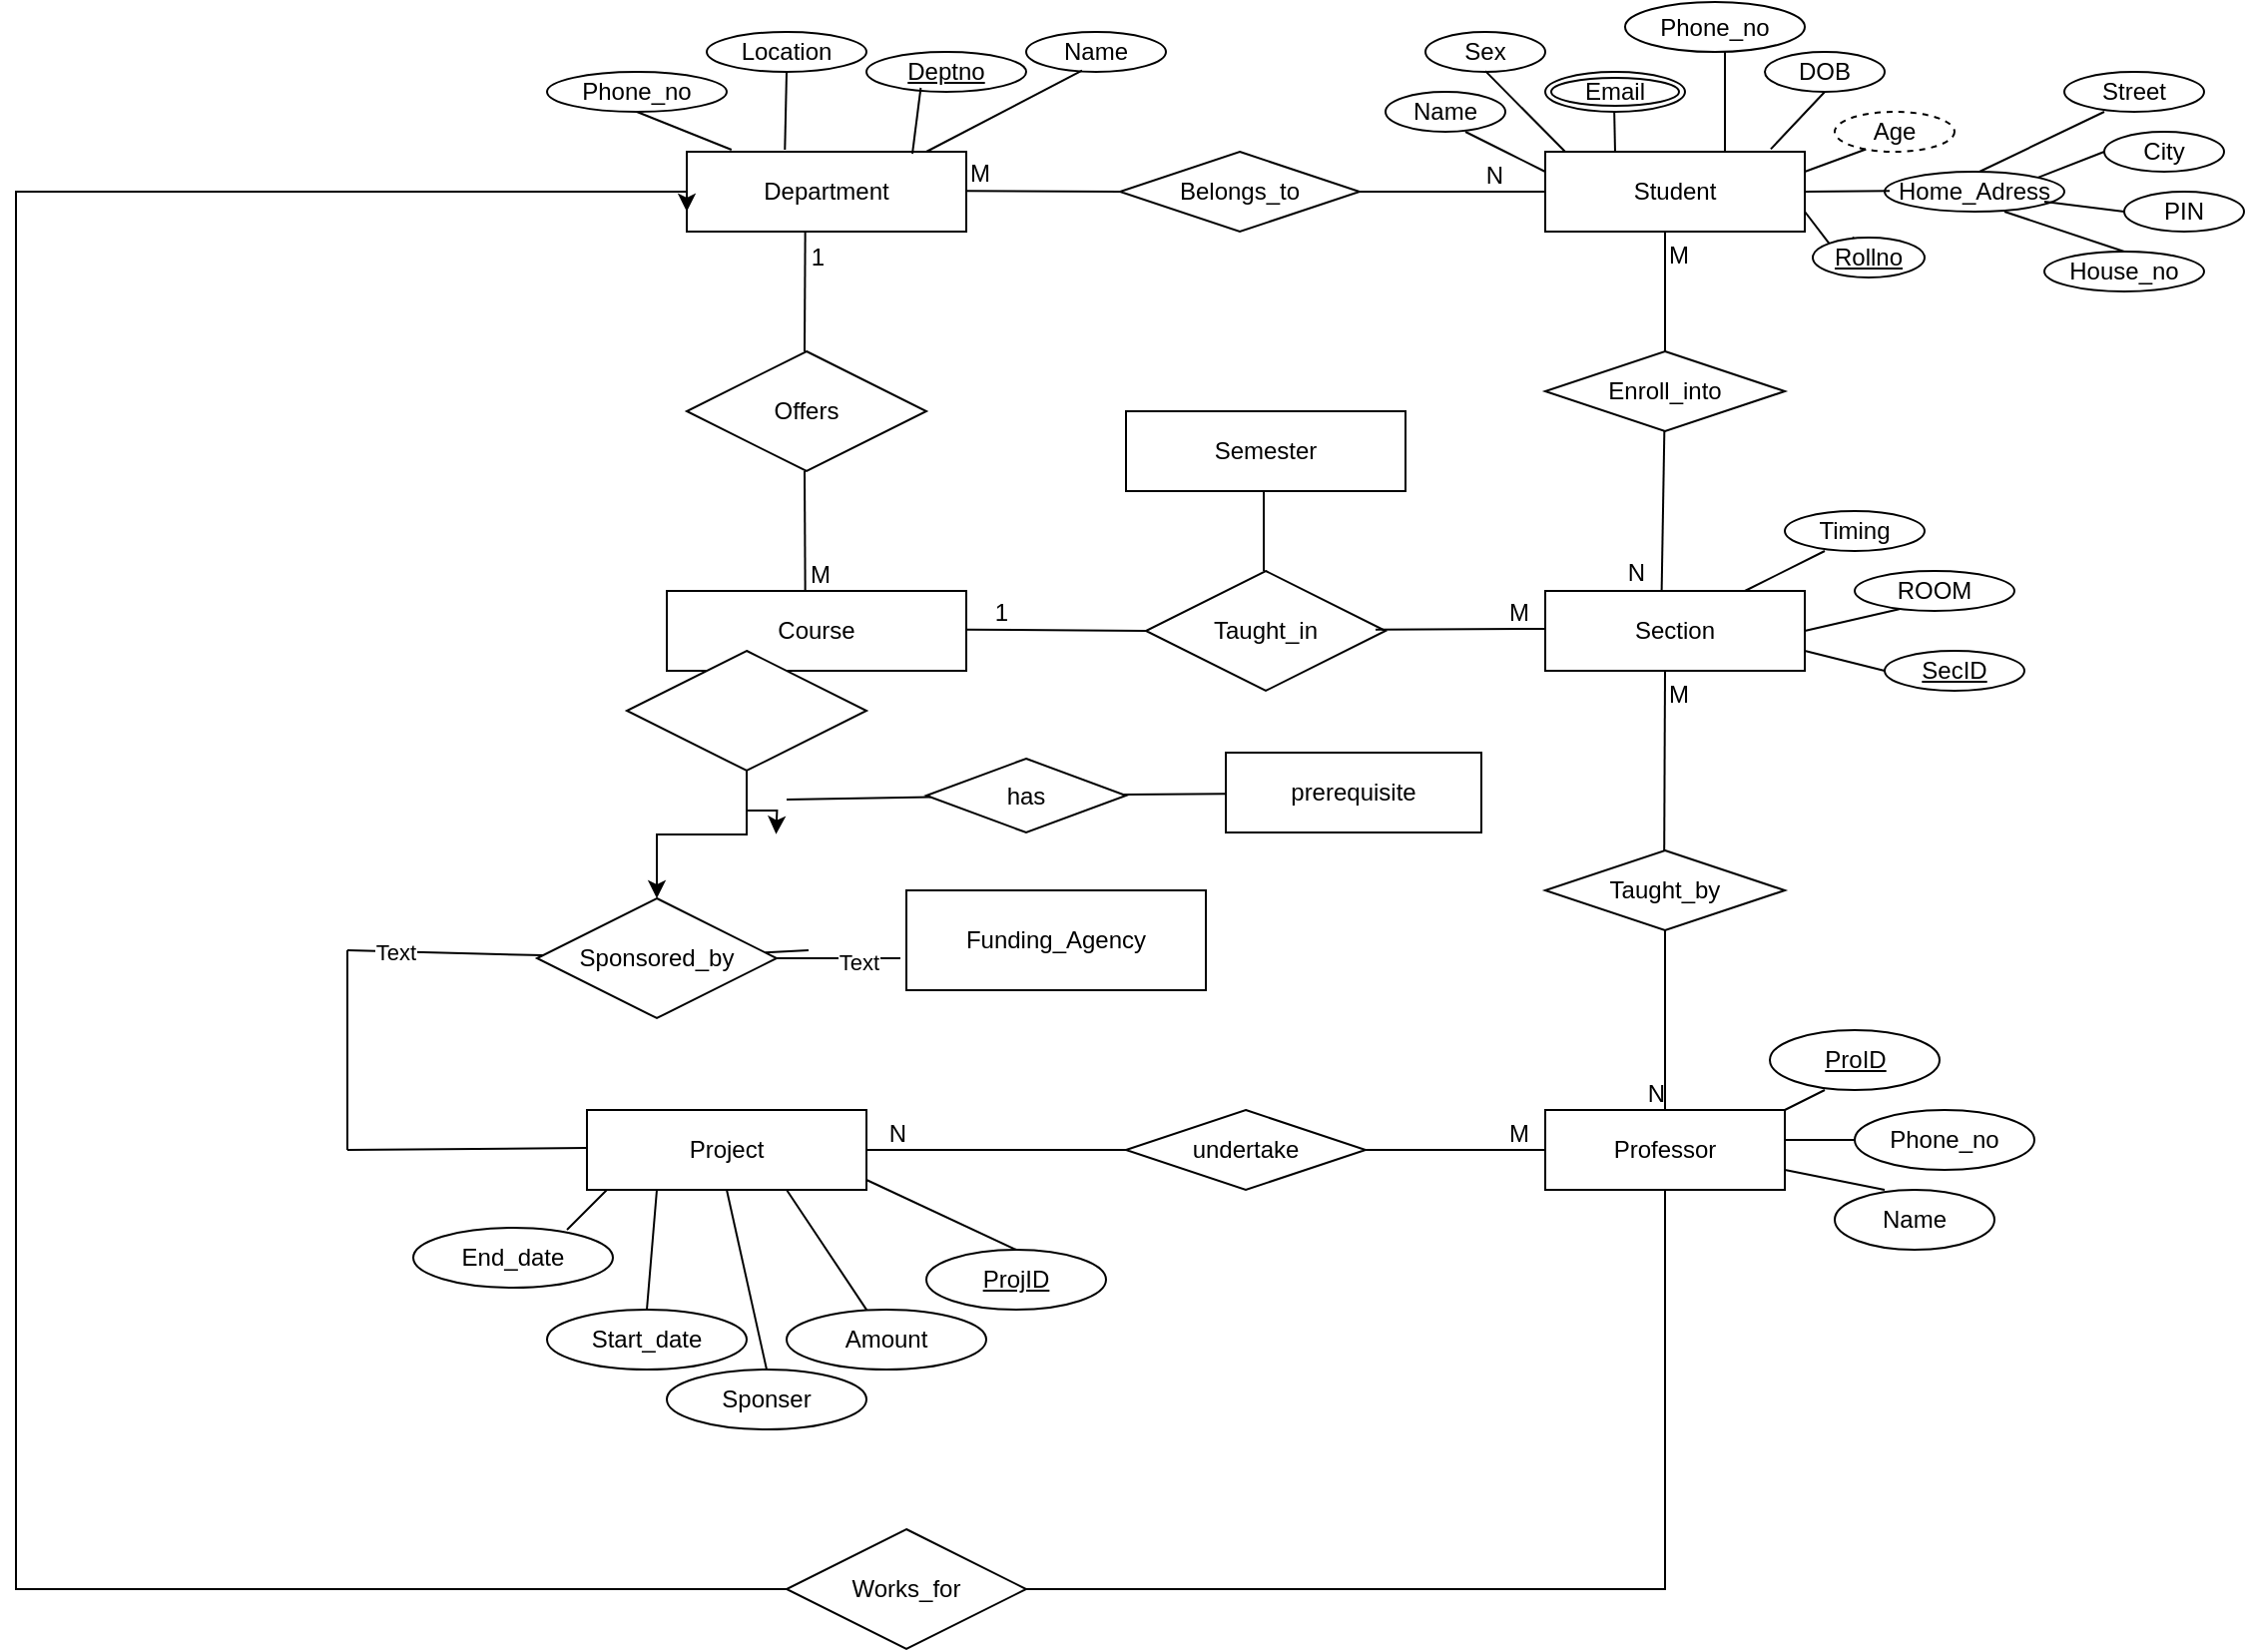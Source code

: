 <mxfile version="20.2.8" type="device"><diagram id="R2lEEEUBdFMjLlhIrx00" name="Page-1"><mxGraphModel dx="1978" dy="700" grid="0" gridSize="10" guides="1" tooltips="1" connect="1" arrows="1" fold="1" page="0" pageScale="1" pageWidth="850" pageHeight="1100" math="0" shadow="0" extFonts="Permanent Marker^https://fonts.googleapis.com/css?family=Permanent+Marker"><root><mxCell id="0"/><mxCell id="1" parent="0"/><mxCell id="ztLFuCfJ1bkSudR6Zvlo-1" value="Department" style="rounded=0;whiteSpace=wrap;html=1;" parent="1" vertex="1"><mxGeometry x="-30" y="80" width="140" height="40" as="geometry"/></mxCell><mxCell id="ztLFuCfJ1bkSudR6Zvlo-5" value="Phone_no" style="ellipse;whiteSpace=wrap;html=1;" parent="1" vertex="1"><mxGeometry x="-100" y="40" width="90" height="20" as="geometry"/></mxCell><mxCell id="ztLFuCfJ1bkSudR6Zvlo-6" value="Location" style="ellipse;whiteSpace=wrap;html=1;" parent="1" vertex="1"><mxGeometry x="-20" y="20" width="80" height="20" as="geometry"/></mxCell><mxCell id="ztLFuCfJ1bkSudR6Zvlo-7" value="Name" style="ellipse;whiteSpace=wrap;html=1;" parent="1" vertex="1"><mxGeometry x="140" y="20" width="70" height="20" as="geometry"/></mxCell><mxCell id="ztLFuCfJ1bkSudR6Zvlo-8" value="&lt;u&gt;Deptno&lt;/u&gt;" style="ellipse;whiteSpace=wrap;html=1;" parent="1" vertex="1"><mxGeometry x="60" y="30" width="80" height="20" as="geometry"/></mxCell><mxCell id="ztLFuCfJ1bkSudR6Zvlo-11" value="" style="endArrow=none;html=1;rounded=0;entryX=0.5;entryY=1;entryDx=0;entryDy=0;exitX=0.16;exitY=-0.025;exitDx=0;exitDy=0;exitPerimeter=0;" parent="1" source="ztLFuCfJ1bkSudR6Zvlo-1" target="ztLFuCfJ1bkSudR6Zvlo-5" edge="1"><mxGeometry width="50" height="50" relative="1" as="geometry"><mxPoint x="65" y="100" as="sourcePoint"/><mxPoint x="70" y="60" as="targetPoint"/></mxGeometry></mxCell><mxCell id="ztLFuCfJ1bkSudR6Zvlo-13" value="" style="endArrow=none;html=1;rounded=0;entryX=0.5;entryY=1;entryDx=0;entryDy=0;exitX=0.351;exitY=-0.025;exitDx=0;exitDy=0;exitPerimeter=0;" parent="1" source="ztLFuCfJ1bkSudR6Zvlo-1" target="ztLFuCfJ1bkSudR6Zvlo-6" edge="1"><mxGeometry width="50" height="50" relative="1" as="geometry"><mxPoint x="20" y="70" as="sourcePoint"/><mxPoint x="20" y="150" as="targetPoint"/></mxGeometry></mxCell><mxCell id="ztLFuCfJ1bkSudR6Zvlo-15" value="" style="endArrow=none;html=1;rounded=0;entryX=0.34;entryY=0.9;entryDx=0;entryDy=0;entryPerimeter=0;" parent="1" target="ztLFuCfJ1bkSudR6Zvlo-8" edge="1"><mxGeometry width="50" height="50" relative="1" as="geometry"><mxPoint x="83" y="81" as="sourcePoint"/><mxPoint x="140" y="70" as="targetPoint"/></mxGeometry></mxCell><mxCell id="ztLFuCfJ1bkSudR6Zvlo-17" value="" style="endArrow=none;html=1;rounded=0;entryX=0.4;entryY=0.967;entryDx=0;entryDy=0;entryPerimeter=0;" parent="1" target="ztLFuCfJ1bkSudR6Zvlo-7" edge="1"><mxGeometry width="50" height="50" relative="1" as="geometry"><mxPoint x="90" y="80" as="sourcePoint"/><mxPoint x="130" y="60" as="targetPoint"/></mxGeometry></mxCell><mxCell id="ztLFuCfJ1bkSudR6Zvlo-20" value="Student" style="rounded=0;whiteSpace=wrap;html=1;" parent="1" vertex="1"><mxGeometry x="400" y="80" width="130" height="40" as="geometry"/></mxCell><mxCell id="ztLFuCfJ1bkSudR6Zvlo-22" value="DOB" style="ellipse;whiteSpace=wrap;html=1;" parent="1" vertex="1"><mxGeometry x="510" y="30" width="60" height="20" as="geometry"/></mxCell><mxCell id="ztLFuCfJ1bkSudR6Zvlo-23" value="Sex" style="ellipse;whiteSpace=wrap;html=1;" parent="1" vertex="1"><mxGeometry x="340" y="20" width="60" height="20" as="geometry"/></mxCell><mxCell id="ztLFuCfJ1bkSudR6Zvlo-24" value="Phone_no" style="ellipse;whiteSpace=wrap;html=1;" parent="1" vertex="1"><mxGeometry x="440" y="5" width="90" height="25" as="geometry"/></mxCell><mxCell id="ztLFuCfJ1bkSudR6Zvlo-25" value="Name" style="ellipse;whiteSpace=wrap;html=1;" parent="1" vertex="1"><mxGeometry x="320" y="50" width="60" height="20" as="geometry"/></mxCell><mxCell id="ztLFuCfJ1bkSudR6Zvlo-26" value="Email" style="ellipse;shape=doubleEllipse;margin=3;whiteSpace=wrap;html=1;align=center;" parent="1" vertex="1"><mxGeometry x="400" y="40" width="70" height="20" as="geometry"/></mxCell><mxCell id="ztLFuCfJ1bkSudR6Zvlo-28" value="Age" style="ellipse;whiteSpace=wrap;html=1;align=center;dashed=1;" parent="1" vertex="1"><mxGeometry x="545" y="60" width="60" height="20" as="geometry"/></mxCell><mxCell id="ztLFuCfJ1bkSudR6Zvlo-29" value="City" style="ellipse;whiteSpace=wrap;html=1;align=center;" parent="1" vertex="1"><mxGeometry x="680" y="70" width="60" height="20" as="geometry"/></mxCell><mxCell id="ztLFuCfJ1bkSudR6Zvlo-30" value="PIN" style="ellipse;whiteSpace=wrap;html=1;align=center;" parent="1" vertex="1"><mxGeometry x="690" y="100" width="60" height="20" as="geometry"/></mxCell><mxCell id="ztLFuCfJ1bkSudR6Zvlo-32" value="Home_Adress" style="ellipse;whiteSpace=wrap;html=1;align=center;" parent="1" vertex="1"><mxGeometry x="570" y="90" width="90" height="20" as="geometry"/></mxCell><mxCell id="ztLFuCfJ1bkSudR6Zvlo-33" value="House_no" style="ellipse;whiteSpace=wrap;html=1;align=center;" parent="1" vertex="1"><mxGeometry x="650" y="130" width="80" height="20" as="geometry"/></mxCell><mxCell id="ztLFuCfJ1bkSudR6Zvlo-34" value="Street" style="ellipse;whiteSpace=wrap;html=1;align=center;" parent="1" vertex="1"><mxGeometry x="660" y="40" width="70" height="20" as="geometry"/></mxCell><mxCell id="ztLFuCfJ1bkSudR6Zvlo-41" value="" style="endArrow=none;html=1;rounded=0;startArrow=none;entryX=0;entryY=0.5;entryDx=0;entryDy=0;" parent="1" source="ztLFuCfJ1bkSudR6Zvlo-44" target="ztLFuCfJ1bkSudR6Zvlo-20" edge="1"><mxGeometry relative="1" as="geometry"><mxPoint x="110" y="99.58" as="sourcePoint"/><mxPoint x="380" y="100" as="targetPoint"/></mxGeometry></mxCell><mxCell id="ztLFuCfJ1bkSudR6Zvlo-43" value="N" style="resizable=0;html=1;align=right;verticalAlign=bottom;" parent="ztLFuCfJ1bkSudR6Zvlo-41" connectable="0" vertex="1"><mxGeometry x="1" relative="1" as="geometry"><mxPoint x="-21" as="offset"/></mxGeometry></mxCell><mxCell id="ztLFuCfJ1bkSudR6Zvlo-44" value="Belongs_to" style="shape=rhombus;perimeter=rhombusPerimeter;whiteSpace=wrap;html=1;align=center;" parent="1" vertex="1"><mxGeometry x="187" y="80" width="120" height="40" as="geometry"/></mxCell><mxCell id="ztLFuCfJ1bkSudR6Zvlo-45" value="" style="endArrow=none;html=1;rounded=0;entryX=0;entryY=0.5;entryDx=0;entryDy=0;" parent="1" target="ztLFuCfJ1bkSudR6Zvlo-44" edge="1"><mxGeometry relative="1" as="geometry"><mxPoint x="110" y="99.58" as="sourcePoint"/><mxPoint x="400" y="100" as="targetPoint"/></mxGeometry></mxCell><mxCell id="ztLFuCfJ1bkSudR6Zvlo-46" value="M" style="resizable=0;html=1;align=left;verticalAlign=bottom;" parent="ztLFuCfJ1bkSudR6Zvlo-45" connectable="0" vertex="1"><mxGeometry x="-1" relative="1" as="geometry"/></mxCell><mxCell id="ztLFuCfJ1bkSudR6Zvlo-49" value="" style="endArrow=none;html=1;rounded=0;" parent="1" edge="1"><mxGeometry relative="1" as="geometry"><mxPoint x="360" y="70" as="sourcePoint"/><mxPoint x="400" y="90" as="targetPoint"/><Array as="points"><mxPoint x="380" y="80"/></Array></mxGeometry></mxCell><mxCell id="ztLFuCfJ1bkSudR6Zvlo-50" value="" style="endArrow=none;html=1;rounded=0;" parent="1" edge="1"><mxGeometry relative="1" as="geometry"><mxPoint x="530" y="100" as="sourcePoint"/><mxPoint x="572.5" y="99.58" as="targetPoint"/></mxGeometry></mxCell><mxCell id="ztLFuCfJ1bkSudR6Zvlo-51" value="" style="endArrow=none;html=1;rounded=0;" parent="1" edge="1"><mxGeometry relative="1" as="geometry"><mxPoint x="490" y="30" as="sourcePoint"/><mxPoint x="490" y="80" as="targetPoint"/><Array as="points"><mxPoint x="490" y="70"/></Array></mxGeometry></mxCell><mxCell id="ztLFuCfJ1bkSudR6Zvlo-52" value="" style="endArrow=none;html=1;rounded=0;" parent="1" edge="1"><mxGeometry relative="1" as="geometry"><mxPoint x="370" y="39.58" as="sourcePoint"/><mxPoint x="410" y="80" as="targetPoint"/></mxGeometry></mxCell><mxCell id="ztLFuCfJ1bkSudR6Zvlo-53" value="" style="endArrow=none;html=1;rounded=0;" parent="1" edge="1"><mxGeometry relative="1" as="geometry"><mxPoint x="434.58" y="60" as="sourcePoint"/><mxPoint x="435" y="80" as="targetPoint"/></mxGeometry></mxCell><mxCell id="ztLFuCfJ1bkSudR6Zvlo-54" value="" style="endArrow=none;html=1;rounded=0;exitX=0.869;exitY=-0.033;exitDx=0;exitDy=0;exitPerimeter=0;" parent="1" source="ztLFuCfJ1bkSudR6Zvlo-20" edge="1"><mxGeometry relative="1" as="geometry"><mxPoint x="480" y="70" as="sourcePoint"/><mxPoint x="540" y="50" as="targetPoint"/></mxGeometry></mxCell><mxCell id="ztLFuCfJ1bkSudR6Zvlo-55" value="" style="endArrow=none;html=1;rounded=0;entryX=0.261;entryY=0.938;entryDx=0;entryDy=0;entryPerimeter=0;" parent="1" target="ztLFuCfJ1bkSudR6Zvlo-28" edge="1"><mxGeometry relative="1" as="geometry"><mxPoint x="530" y="90" as="sourcePoint"/><mxPoint x="555" y="80" as="targetPoint"/></mxGeometry></mxCell><mxCell id="ztLFuCfJ1bkSudR6Zvlo-56" value="" style="endArrow=none;html=1;rounded=0;entryX=0;entryY=0;entryDx=0;entryDy=0;exitX=1;exitY=0.75;exitDx=0;exitDy=0;startArrow=none;" parent="1" source="tbqManRohDR_Ci2YpeCN-12" edge="1"><mxGeometry relative="1" as="geometry"><mxPoint x="540" y="110" as="sourcePoint"/><mxPoint x="553.787" y="122.929" as="targetPoint"/></mxGeometry></mxCell><mxCell id="ztLFuCfJ1bkSudR6Zvlo-57" value="" style="endArrow=none;html=1;rounded=0;" parent="1" edge="1"><mxGeometry relative="1" as="geometry"><mxPoint x="650" y="105" as="sourcePoint"/><mxPoint x="690" y="110" as="targetPoint"/></mxGeometry></mxCell><mxCell id="ztLFuCfJ1bkSudR6Zvlo-59" value="" style="endArrow=none;html=1;rounded=0;exitX=1;exitY=0;exitDx=0;exitDy=0;entryX=0;entryY=0.5;entryDx=0;entryDy=0;" parent="1" source="ztLFuCfJ1bkSudR6Zvlo-32" target="ztLFuCfJ1bkSudR6Zvlo-29" edge="1"><mxGeometry relative="1" as="geometry"><mxPoint x="650" y="100" as="sourcePoint"/><mxPoint x="690" y="90" as="targetPoint"/></mxGeometry></mxCell><mxCell id="ztLFuCfJ1bkSudR6Zvlo-60" value="" style="endArrow=none;html=1;rounded=0;" parent="1" edge="1"><mxGeometry relative="1" as="geometry"><mxPoint x="617.5" y="90" as="sourcePoint"/><mxPoint x="680" y="60" as="targetPoint"/><Array as="points"/></mxGeometry></mxCell><mxCell id="ztLFuCfJ1bkSudR6Zvlo-61" value="" style="endArrow=none;html=1;rounded=0;entryX=0.5;entryY=0;entryDx=0;entryDy=0;" parent="1" target="ztLFuCfJ1bkSudR6Zvlo-33" edge="1"><mxGeometry relative="1" as="geometry"><mxPoint x="630" y="110" as="sourcePoint"/><mxPoint x="675" y="140" as="targetPoint"/></mxGeometry></mxCell><mxCell id="ztLFuCfJ1bkSudR6Zvlo-75" value="" style="endArrow=none;html=1;rounded=0;startArrow=none;entryX=0.448;entryY=0.101;entryDx=0;entryDy=0;entryPerimeter=0;" parent="1" source="ztLFuCfJ1bkSudR6Zvlo-78" target="ztLFuCfJ1bkSudR6Zvlo-82" edge="1"><mxGeometry relative="1" as="geometry"><mxPoint x="460" y="120" as="sourcePoint"/><mxPoint x="460" y="280" as="targetPoint"/></mxGeometry></mxCell><mxCell id="ztLFuCfJ1bkSudR6Zvlo-77" value="N" style="resizable=0;html=1;align=right;verticalAlign=bottom;" parent="ztLFuCfJ1bkSudR6Zvlo-75" connectable="0" vertex="1"><mxGeometry x="1" relative="1" as="geometry"><mxPoint x="-8" y="-4" as="offset"/></mxGeometry></mxCell><mxCell id="ztLFuCfJ1bkSudR6Zvlo-78" value="Enroll_into" style="shape=rhombus;perimeter=rhombusPerimeter;whiteSpace=wrap;html=1;align=center;" parent="1" vertex="1"><mxGeometry x="400" y="180" width="120" height="40" as="geometry"/></mxCell><mxCell id="ztLFuCfJ1bkSudR6Zvlo-79" value="" style="endArrow=none;html=1;rounded=0;" parent="1" target="ztLFuCfJ1bkSudR6Zvlo-78" edge="1"><mxGeometry relative="1" as="geometry"><mxPoint x="460" y="120" as="sourcePoint"/><mxPoint x="460" y="280" as="targetPoint"/></mxGeometry></mxCell><mxCell id="ztLFuCfJ1bkSudR6Zvlo-80" value="M" style="resizable=0;html=1;align=left;verticalAlign=bottom;" parent="ztLFuCfJ1bkSudR6Zvlo-79" connectable="0" vertex="1"><mxGeometry x="-1" relative="1" as="geometry"><mxPoint y="20" as="offset"/></mxGeometry></mxCell><mxCell id="ztLFuCfJ1bkSudR6Zvlo-82" value="Section" style="whiteSpace=wrap;html=1;align=center;" parent="1" vertex="1"><mxGeometry x="400" y="300" width="130" height="40" as="geometry"/></mxCell><mxCell id="ztLFuCfJ1bkSudR6Zvlo-83" value="Timing" style="ellipse;whiteSpace=wrap;html=1;align=center;" parent="1" vertex="1"><mxGeometry x="520" y="260" width="70" height="20" as="geometry"/></mxCell><mxCell id="ztLFuCfJ1bkSudR6Zvlo-85" value="ROOM" style="ellipse;whiteSpace=wrap;html=1;align=center;" parent="1" vertex="1"><mxGeometry x="555" y="290" width="80" height="20" as="geometry"/></mxCell><mxCell id="ztLFuCfJ1bkSudR6Zvlo-86" value="SecID" style="ellipse;whiteSpace=wrap;html=1;align=center;fontStyle=4;" parent="1" vertex="1"><mxGeometry x="570" y="330" width="70" height="20" as="geometry"/></mxCell><mxCell id="ztLFuCfJ1bkSudR6Zvlo-88" value="" style="endArrow=none;html=1;rounded=0;entryX=0.279;entryY=0.958;entryDx=0;entryDy=0;entryPerimeter=0;" parent="1" target="ztLFuCfJ1bkSudR6Zvlo-85" edge="1"><mxGeometry relative="1" as="geometry"><mxPoint x="530" y="320" as="sourcePoint"/><mxPoint x="590" y="300" as="targetPoint"/></mxGeometry></mxCell><mxCell id="ztLFuCfJ1bkSudR6Zvlo-89" value="" style="endArrow=none;html=1;rounded=0;" parent="1" edge="1"><mxGeometry relative="1" as="geometry"><mxPoint x="500" y="300" as="sourcePoint"/><mxPoint x="540" y="280" as="targetPoint"/></mxGeometry></mxCell><mxCell id="ztLFuCfJ1bkSudR6Zvlo-90" value="" style="endArrow=none;html=1;rounded=0;" parent="1" edge="1"><mxGeometry relative="1" as="geometry"><mxPoint x="530" y="330" as="sourcePoint"/><mxPoint x="570" y="340" as="targetPoint"/></mxGeometry></mxCell><mxCell id="ztLFuCfJ1bkSudR6Zvlo-91" value="" style="endArrow=none;html=1;rounded=0;startArrow=none;" parent="1" source="ztLFuCfJ1bkSudR6Zvlo-94" edge="1"><mxGeometry relative="1" as="geometry"><mxPoint x="460" y="360" as="sourcePoint"/><mxPoint x="460" y="580" as="targetPoint"/></mxGeometry></mxCell><mxCell id="ztLFuCfJ1bkSudR6Zvlo-93" value="N" style="resizable=0;html=1;align=right;verticalAlign=bottom;" parent="ztLFuCfJ1bkSudR6Zvlo-91" connectable="0" vertex="1"><mxGeometry x="1" relative="1" as="geometry"><mxPoint y="-20" as="offset"/></mxGeometry></mxCell><mxCell id="ztLFuCfJ1bkSudR6Zvlo-94" value="Taught_by" style="shape=rhombus;perimeter=rhombusPerimeter;whiteSpace=wrap;html=1;align=center;" parent="1" vertex="1"><mxGeometry x="400" y="430" width="120" height="40" as="geometry"/></mxCell><mxCell id="ztLFuCfJ1bkSudR6Zvlo-95" value="" style="endArrow=none;html=1;rounded=0;" parent="1" edge="1"><mxGeometry relative="1" as="geometry"><mxPoint x="460" y="340" as="sourcePoint"/><mxPoint x="459.6" y="430" as="targetPoint"/></mxGeometry></mxCell><mxCell id="ztLFuCfJ1bkSudR6Zvlo-96" value="M" style="resizable=0;html=1;align=left;verticalAlign=bottom;" parent="ztLFuCfJ1bkSudR6Zvlo-95" connectable="0" vertex="1"><mxGeometry x="-1" relative="1" as="geometry"><mxPoint y="20" as="offset"/></mxGeometry></mxCell><mxCell id="ztLFuCfJ1bkSudR6Zvlo-145" style="edgeStyle=orthogonalEdgeStyle;rounded=0;orthogonalLoop=1;jettySize=auto;html=1;entryX=0;entryY=0.75;entryDx=0;entryDy=0;startArrow=none;" parent="1" source="ztLFuCfJ1bkSudR6Zvlo-146" target="ztLFuCfJ1bkSudR6Zvlo-1" edge="1"><mxGeometry relative="1" as="geometry"><mxPoint x="-260" y="110" as="targetPoint"/><Array as="points"><mxPoint x="-366" y="800"/><mxPoint x="-366" y="100"/><mxPoint x="-30" y="100"/></Array></mxGeometry></mxCell><mxCell id="ztLFuCfJ1bkSudR6Zvlo-99" value="Professor" style="whiteSpace=wrap;html=1;align=center;" parent="1" vertex="1"><mxGeometry x="400" y="560" width="120" height="40" as="geometry"/></mxCell><mxCell id="ztLFuCfJ1bkSudR6Zvlo-101" value="Phone_no" style="ellipse;whiteSpace=wrap;html=1;align=center;" parent="1" vertex="1"><mxGeometry x="555" y="560" width="90" height="30" as="geometry"/></mxCell><mxCell id="ztLFuCfJ1bkSudR6Zvlo-102" value="ProID" style="ellipse;whiteSpace=wrap;html=1;align=center;fontStyle=4;" parent="1" vertex="1"><mxGeometry x="512.5" y="520" width="85" height="30" as="geometry"/></mxCell><mxCell id="ztLFuCfJ1bkSudR6Zvlo-103" value="Name" style="ellipse;whiteSpace=wrap;html=1;align=center;" parent="1" vertex="1"><mxGeometry x="545" y="600" width="80" height="30" as="geometry"/></mxCell><mxCell id="ztLFuCfJ1bkSudR6Zvlo-104" value="" style="endArrow=none;html=1;rounded=0;" parent="1" edge="1"><mxGeometry relative="1" as="geometry"><mxPoint x="520" y="560" as="sourcePoint"/><mxPoint x="540" y="550" as="targetPoint"/><Array as="points"/></mxGeometry></mxCell><mxCell id="ztLFuCfJ1bkSudR6Zvlo-105" value="" style="endArrow=none;html=1;rounded=0;" parent="1" edge="1"><mxGeometry relative="1" as="geometry"><mxPoint x="520" y="590" as="sourcePoint"/><mxPoint x="570" y="600" as="targetPoint"/></mxGeometry></mxCell><mxCell id="ztLFuCfJ1bkSudR6Zvlo-106" value="" style="endArrow=none;html=1;rounded=0;entryX=0;entryY=0.5;entryDx=0;entryDy=0;" parent="1" target="ztLFuCfJ1bkSudR6Zvlo-101" edge="1"><mxGeometry relative="1" as="geometry"><mxPoint x="520" y="575" as="sourcePoint"/><mxPoint x="570" y="575" as="targetPoint"/></mxGeometry></mxCell><mxCell id="ztLFuCfJ1bkSudR6Zvlo-107" value="" style="endArrow=none;html=1;rounded=0;exitX=0;exitY=0.5;exitDx=0;exitDy=0;startArrow=none;" parent="1" source="ztLFuCfJ1bkSudR6Zvlo-110" edge="1"><mxGeometry relative="1" as="geometry"><mxPoint x="360" y="580" as="sourcePoint"/><mxPoint x="60" y="580" as="targetPoint"/></mxGeometry></mxCell><mxCell id="ztLFuCfJ1bkSudR6Zvlo-109" value="N" style="resizable=0;html=1;align=right;verticalAlign=bottom;" parent="ztLFuCfJ1bkSudR6Zvlo-107" connectable="0" vertex="1"><mxGeometry x="1" relative="1" as="geometry"><mxPoint x="20" as="offset"/></mxGeometry></mxCell><mxCell id="ztLFuCfJ1bkSudR6Zvlo-110" value="undertake" style="shape=rhombus;perimeter=rhombusPerimeter;whiteSpace=wrap;html=1;align=center;" parent="1" vertex="1"><mxGeometry x="190" y="560" width="120" height="40" as="geometry"/></mxCell><mxCell id="ztLFuCfJ1bkSudR6Zvlo-111" value="" style="endArrow=none;html=1;rounded=0;exitX=0;exitY=0.5;exitDx=0;exitDy=0;" parent="1" source="ztLFuCfJ1bkSudR6Zvlo-99" target="ztLFuCfJ1bkSudR6Zvlo-110" edge="1"><mxGeometry relative="1" as="geometry"><mxPoint x="400" y="580" as="sourcePoint"/><mxPoint x="20" y="580" as="targetPoint"/></mxGeometry></mxCell><mxCell id="ztLFuCfJ1bkSudR6Zvlo-112" value="M" style="resizable=0;html=1;align=left;verticalAlign=bottom;" parent="ztLFuCfJ1bkSudR6Zvlo-111" connectable="0" vertex="1"><mxGeometry x="-1" relative="1" as="geometry"><mxPoint x="-20" as="offset"/></mxGeometry></mxCell><mxCell id="ztLFuCfJ1bkSudR6Zvlo-114" value="Course" style="whiteSpace=wrap;html=1;align=center;" parent="1" vertex="1"><mxGeometry x="-40" y="300" width="150" height="40" as="geometry"/></mxCell><mxCell id="ztLFuCfJ1bkSudR6Zvlo-115" value="Funding_Agency" style="whiteSpace=wrap;html=1;align=center;" parent="1" vertex="1"><mxGeometry x="80" y="450" width="150" height="50" as="geometry"/></mxCell><mxCell id="ztLFuCfJ1bkSudR6Zvlo-116" value="Project" style="whiteSpace=wrap;html=1;align=center;" parent="1" vertex="1"><mxGeometry x="-80" y="560" width="140" height="40" as="geometry"/></mxCell><mxCell id="ztLFuCfJ1bkSudR6Zvlo-117" value="Start_date" style="ellipse;whiteSpace=wrap;html=1;align=center;" parent="1" vertex="1"><mxGeometry x="-100" y="660" width="100" height="30" as="geometry"/></mxCell><mxCell id="ztLFuCfJ1bkSudR6Zvlo-120" value="ProjID" style="ellipse;whiteSpace=wrap;html=1;align=center;fontStyle=4;" parent="1" vertex="1"><mxGeometry x="90" y="630" width="90" height="30" as="geometry"/></mxCell><mxCell id="ztLFuCfJ1bkSudR6Zvlo-121" value="Sponser" style="ellipse;whiteSpace=wrap;html=1;align=center;" parent="1" vertex="1"><mxGeometry x="-40" y="690" width="100" height="30" as="geometry"/></mxCell><mxCell id="ztLFuCfJ1bkSudR6Zvlo-122" value="End_date" style="ellipse;whiteSpace=wrap;html=1;align=center;" parent="1" vertex="1"><mxGeometry x="-167" y="619" width="100" height="30" as="geometry"/></mxCell><mxCell id="ztLFuCfJ1bkSudR6Zvlo-126" value="" style="endArrow=none;html=1;rounded=0;exitX=0.5;exitY=0;exitDx=0;exitDy=0;entryX=0.25;entryY=1;entryDx=0;entryDy=0;" parent="1" source="ztLFuCfJ1bkSudR6Zvlo-117" target="ztLFuCfJ1bkSudR6Zvlo-116" edge="1"><mxGeometry relative="1" as="geometry"><mxPoint x="-140" y="630" as="sourcePoint"/><mxPoint x="-50" y="600" as="targetPoint"/></mxGeometry></mxCell><mxCell id="ztLFuCfJ1bkSudR6Zvlo-129" value="" style="endArrow=none;html=1;rounded=0;exitX=0.5;exitY=0;exitDx=0;exitDy=0;entryX=0.5;entryY=1;entryDx=0;entryDy=0;" parent="1" source="ztLFuCfJ1bkSudR6Zvlo-121" target="ztLFuCfJ1bkSudR6Zvlo-116" edge="1"><mxGeometry relative="1" as="geometry"><mxPoint x="-30" y="630" as="sourcePoint"/><mxPoint x="20" y="600" as="targetPoint"/><Array as="points"/></mxGeometry></mxCell><mxCell id="ztLFuCfJ1bkSudR6Zvlo-130" value="" style="endArrow=none;html=1;rounded=0;" parent="1" edge="1"><mxGeometry relative="1" as="geometry"><mxPoint x="-90" y="620" as="sourcePoint"/><mxPoint x="-70" y="600" as="targetPoint"/></mxGeometry></mxCell><mxCell id="ztLFuCfJ1bkSudR6Zvlo-119" value="Amount" style="ellipse;whiteSpace=wrap;html=1;align=center;" parent="1" vertex="1"><mxGeometry x="20" y="660" width="100" height="30" as="geometry"/></mxCell><mxCell id="ztLFuCfJ1bkSudR6Zvlo-131" value="" style="endArrow=none;html=1;rounded=0;" parent="1" target="ztLFuCfJ1bkSudR6Zvlo-119" edge="1"><mxGeometry relative="1" as="geometry"><mxPoint x="20" y="600" as="sourcePoint"/><mxPoint x="-40" y="625" as="targetPoint"/></mxGeometry></mxCell><mxCell id="ztLFuCfJ1bkSudR6Zvlo-132" value="" style="endArrow=none;html=1;rounded=0;entryX=0.5;entryY=0;entryDx=0;entryDy=0;" parent="1" target="ztLFuCfJ1bkSudR6Zvlo-120" edge="1"><mxGeometry relative="1" as="geometry"><mxPoint x="60" y="595" as="sourcePoint"/><mxPoint x="120" y="655" as="targetPoint"/></mxGeometry></mxCell><mxCell id="ztLFuCfJ1bkSudR6Zvlo-136" value="" style="endArrow=none;html=1;rounded=0;" parent="1" edge="1"><mxGeometry relative="1" as="geometry"><mxPoint x="-200" y="580" as="sourcePoint"/><mxPoint x="-80" y="579" as="targetPoint"/></mxGeometry></mxCell><mxCell id="ztLFuCfJ1bkSudR6Zvlo-138" value="" style="endArrow=none;html=1;rounded=0;" parent="1" edge="1"><mxGeometry relative="1" as="geometry"><mxPoint x="-200" y="480" as="sourcePoint"/><mxPoint x="-200" y="580" as="targetPoint"/></mxGeometry></mxCell><mxCell id="ztLFuCfJ1bkSudR6Zvlo-142" value="" style="endArrow=none;html=1;rounded=0;startArrow=none;exitX=1;exitY=0.5;exitDx=0;exitDy=0;" parent="1" source="dEYWFpIjcWLKNpVkS_DY-2" edge="1"><mxGeometry relative="1" as="geometry"><mxPoint x="-73" y="378" as="sourcePoint"/><mxPoint x="77" y="484" as="targetPoint"/></mxGeometry></mxCell><mxCell id="dEYWFpIjcWLKNpVkS_DY-7" value="Text" style="edgeLabel;html=1;align=center;verticalAlign=middle;resizable=0;points=[];" vertex="1" connectable="0" parent="ztLFuCfJ1bkSudR6Zvlo-142"><mxGeometry x="0.303" y="-2" relative="1" as="geometry"><mxPoint as="offset"/></mxGeometry></mxCell><mxCell id="dEYWFpIjcWLKNpVkS_DY-3" value="" style="edgeStyle=orthogonalEdgeStyle;rounded=0;orthogonalLoop=1;jettySize=auto;html=1;" edge="1" parent="1" source="ztLFuCfJ1bkSudR6Zvlo-143" target="dEYWFpIjcWLKNpVkS_DY-2"><mxGeometry relative="1" as="geometry"/></mxCell><mxCell id="dEYWFpIjcWLKNpVkS_DY-6" style="edgeStyle=orthogonalEdgeStyle;rounded=0;orthogonalLoop=1;jettySize=auto;html=1;" edge="1" parent="1" source="ztLFuCfJ1bkSudR6Zvlo-143"><mxGeometry relative="1" as="geometry"><mxPoint x="14.727" y="421.818" as="targetPoint"/></mxGeometry></mxCell><mxCell id="ztLFuCfJ1bkSudR6Zvlo-143" value="" style="shape=rhombus;perimeter=rhombusPerimeter;whiteSpace=wrap;html=1;align=center;" parent="1" vertex="1"><mxGeometry x="-60" y="330" width="120" height="60" as="geometry"/></mxCell><mxCell id="ztLFuCfJ1bkSudR6Zvlo-144" value="" style="endArrow=none;html=1;rounded=0;startArrow=none;" parent="1" edge="1" source="dEYWFpIjcWLKNpVkS_DY-2"><mxGeometry relative="1" as="geometry"><mxPoint x="-200" y="480" as="sourcePoint"/><mxPoint x="31" y="480" as="targetPoint"/></mxGeometry></mxCell><mxCell id="ztLFuCfJ1bkSudR6Zvlo-146" value="Works_for" style="shape=rhombus;perimeter=rhombusPerimeter;whiteSpace=wrap;html=1;align=center;" parent="1" vertex="1"><mxGeometry x="20" y="770" width="120" height="60" as="geometry"/></mxCell><mxCell id="ztLFuCfJ1bkSudR6Zvlo-147" value="" style="edgeStyle=orthogonalEdgeStyle;rounded=0;orthogonalLoop=1;jettySize=auto;html=1;entryX=1;entryY=0.5;entryDx=0;entryDy=0;endArrow=none;" parent="1" source="ztLFuCfJ1bkSudR6Zvlo-99" target="ztLFuCfJ1bkSudR6Zvlo-146" edge="1"><mxGeometry relative="1" as="geometry"><mxPoint x="-30" y="110" as="targetPoint"/><mxPoint x="460" y="600" as="sourcePoint"/><Array as="points"><mxPoint x="460" y="800"/></Array></mxGeometry></mxCell><mxCell id="ztLFuCfJ1bkSudR6Zvlo-149" value="Offers" style="shape=rhombus;perimeter=rhombusPerimeter;whiteSpace=wrap;html=1;align=center;" parent="1" vertex="1"><mxGeometry x="-30" y="180" width="120" height="60" as="geometry"/></mxCell><mxCell id="ztLFuCfJ1bkSudR6Zvlo-155" value="" style="endArrow=none;html=1;rounded=0;exitX=0;exitY=0.5;exitDx=0;exitDy=0;startArrow=none;" parent="1" source="ztLFuCfJ1bkSudR6Zvlo-157" edge="1"><mxGeometry relative="1" as="geometry"><mxPoint x="300" y="319.33" as="sourcePoint"/><mxPoint x="110" y="319.33" as="targetPoint"/></mxGeometry></mxCell><mxCell id="ztLFuCfJ1bkSudR6Zvlo-156" value="1" style="resizable=0;html=1;align=right;verticalAlign=bottom;" parent="ztLFuCfJ1bkSudR6Zvlo-155" connectable="0" vertex="1"><mxGeometry x="1" relative="1" as="geometry"><mxPoint x="21" as="offset"/></mxGeometry></mxCell><mxCell id="ztLFuCfJ1bkSudR6Zvlo-157" value="Taught_in" style="shape=rhombus;perimeter=rhombusPerimeter;whiteSpace=wrap;html=1;align=center;" parent="1" vertex="1"><mxGeometry x="200" y="290" width="120" height="60" as="geometry"/></mxCell><mxCell id="ztLFuCfJ1bkSudR6Zvlo-160" value="" style="endArrow=none;html=1;rounded=0;" parent="1" edge="1"><mxGeometry relative="1" as="geometry"><mxPoint x="400" y="319" as="sourcePoint"/><mxPoint x="315" y="319.33" as="targetPoint"/></mxGeometry></mxCell><mxCell id="ztLFuCfJ1bkSudR6Zvlo-161" value="M" style="resizable=0;html=1;align=left;verticalAlign=bottom;" parent="ztLFuCfJ1bkSudR6Zvlo-160" connectable="0" vertex="1"><mxGeometry x="-1" relative="1" as="geometry"><mxPoint x="-20" as="offset"/></mxGeometry></mxCell><mxCell id="ztLFuCfJ1bkSudR6Zvlo-164" value="" style="endArrow=none;html=1;rounded=0;" parent="1" edge="1"><mxGeometry relative="1" as="geometry"><mxPoint x="29.33" y="300" as="sourcePoint"/><mxPoint x="29" y="240" as="targetPoint"/></mxGeometry></mxCell><mxCell id="ztLFuCfJ1bkSudR6Zvlo-165" value="M" style="resizable=0;html=1;align=left;verticalAlign=bottom;" parent="ztLFuCfJ1bkSudR6Zvlo-164" connectable="0" vertex="1"><mxGeometry x="-1" relative="1" as="geometry"><mxPoint x="1" as="offset"/></mxGeometry></mxCell><mxCell id="ztLFuCfJ1bkSudR6Zvlo-167" value="" style="endArrow=none;html=1;rounded=0;" parent="1" edge="1"><mxGeometry relative="1" as="geometry"><mxPoint x="29" y="180" as="sourcePoint"/><mxPoint x="29.33" y="120" as="targetPoint"/></mxGeometry></mxCell><mxCell id="ztLFuCfJ1bkSudR6Zvlo-168" value="1" style="resizable=0;html=1;align=right;verticalAlign=bottom;" parent="ztLFuCfJ1bkSudR6Zvlo-167" connectable="0" vertex="1"><mxGeometry x="1" relative="1" as="geometry"><mxPoint x="10" y="21" as="offset"/></mxGeometry></mxCell><mxCell id="ztLFuCfJ1bkSudR6Zvlo-171" value="" style="endArrow=none;html=1;rounded=0;" parent="1" edge="1"><mxGeometry relative="1" as="geometry"><mxPoint x="259" y="240" as="sourcePoint"/><mxPoint x="259" y="290" as="targetPoint"/></mxGeometry></mxCell><mxCell id="ztLFuCfJ1bkSudR6Zvlo-172" value="Semester" style="whiteSpace=wrap;html=1;align=center;" parent="1" vertex="1"><mxGeometry x="190" y="210" width="140" height="40" as="geometry"/></mxCell><mxCell id="tbqManRohDR_Ci2YpeCN-4" value="prerequisite" style="whiteSpace=wrap;html=1;align=center;" parent="1" vertex="1"><mxGeometry x="240" y="381" width="128" height="40" as="geometry"/></mxCell><mxCell id="tbqManRohDR_Ci2YpeCN-8" value="" style="endArrow=none;html=1;rounded=0;startArrow=none;" parent="1" source="tbqManRohDR_Ci2YpeCN-9" target="tbqManRohDR_Ci2YpeCN-4" edge="1"><mxGeometry relative="1" as="geometry"><mxPoint x="20" y="404.5" as="sourcePoint"/><mxPoint x="135" y="397.5" as="targetPoint"/></mxGeometry></mxCell><mxCell id="tbqManRohDR_Ci2YpeCN-9" value="has" style="shape=rhombus;perimeter=rhombusPerimeter;whiteSpace=wrap;html=1;align=center;" parent="1" vertex="1"><mxGeometry x="90" y="384" width="100" height="37" as="geometry"/></mxCell><mxCell id="tbqManRohDR_Ci2YpeCN-11" value="" style="endArrow=none;html=1;rounded=0;" parent="1" target="tbqManRohDR_Ci2YpeCN-9" edge="1"><mxGeometry relative="1" as="geometry"><mxPoint x="20" y="404.5" as="sourcePoint"/><mxPoint x="240" y="401.789" as="targetPoint"/></mxGeometry></mxCell><mxCell id="tbqManRohDR_Ci2YpeCN-12" value="Rollno" style="ellipse;whiteSpace=wrap;html=1;align=center;fontStyle=4;" parent="1" vertex="1"><mxGeometry x="534" y="123" width="56" height="20" as="geometry"/></mxCell><mxCell id="tbqManRohDR_Ci2YpeCN-13" value="" style="endArrow=none;html=1;rounded=0;entryX=0;entryY=0;entryDx=0;entryDy=0;exitX=1;exitY=0.75;exitDx=0;exitDy=0;" parent="1" source="ztLFuCfJ1bkSudR6Zvlo-20" target="tbqManRohDR_Ci2YpeCN-12" edge="1"><mxGeometry relative="1" as="geometry"><mxPoint x="530" y="110" as="sourcePoint"/><mxPoint x="553.787" y="122.929" as="targetPoint"/></mxGeometry></mxCell><mxCell id="dEYWFpIjcWLKNpVkS_DY-2" value="Sponsored_by" style="shape=rhombus;perimeter=rhombusPerimeter;whiteSpace=wrap;html=1;align=center;" vertex="1" parent="1"><mxGeometry x="-105" y="454" width="120" height="60" as="geometry"/></mxCell><mxCell id="dEYWFpIjcWLKNpVkS_DY-4" value="" style="endArrow=none;html=1;rounded=0;" edge="1" parent="1" target="dEYWFpIjcWLKNpVkS_DY-2"><mxGeometry relative="1" as="geometry"><mxPoint x="-200" y="480" as="sourcePoint"/><mxPoint x="31" y="480" as="targetPoint"/></mxGeometry></mxCell><mxCell id="dEYWFpIjcWLKNpVkS_DY-5" value="Text" style="edgeLabel;html=1;align=center;verticalAlign=middle;resizable=0;points=[];" vertex="1" connectable="0" parent="dEYWFpIjcWLKNpVkS_DY-4"><mxGeometry x="-0.543" relative="1" as="geometry"><mxPoint x="1" as="offset"/></mxGeometry></mxCell></root></mxGraphModel></diagram></mxfile>